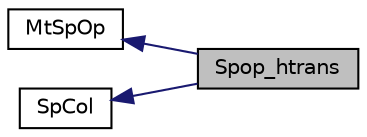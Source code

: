 digraph "Spop_htrans"
{
  edge [fontname="Helvetica",fontsize="10",labelfontname="Helvetica",labelfontsize="10"];
  node [fontname="Helvetica",fontsize="10",shape=record];
  rankdir=LR;
  Node0 [label="Spop_htrans",height=0.2,width=0.4,color="black", fillcolor="grey75", style="filled" fontcolor="black"];
  Node2 [label="MtSpOp",height=0.2,width=0.4,color="black", fillcolor="white", style="filled",URL="$group__mt_sp_op.html"];
  Node1 [label="SpCol",height=0.2,width=0.4,color="black", fillcolor="white", style="filled",URL="$group___sp_col.html"];
  Node1->Node0 [shape=plaintext, color="midnightblue", dir="back", style="solid"];
  Node2->Node0 [shape=plaintext, color="midnightblue", dir="back", style="solid"];
}
